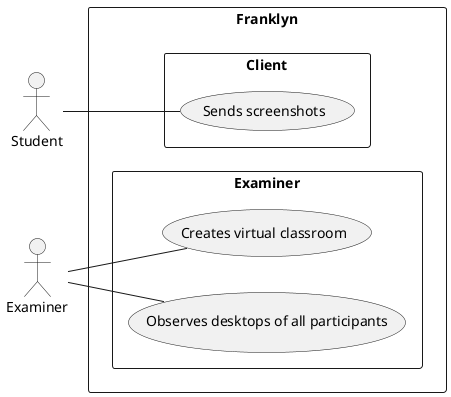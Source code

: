 @startuml

left to right direction

:Student: as student
:Examiner: as examiner



rectangle "Franklyn" {
    rectangle Client {
        usecase "Sends screenshots" as uc_sendsScreenshots
    }
    rectangle Examiner {
            usecase "Creates virtual classroom" as uc_createLobby
            usecase "Observes desktops of all participants" as uc_seeScreenshots
        }
}

student -- uc_sendsScreenshots
examiner -- uc_createLobby
examiner -- uc_seeScreenshots
@enduml